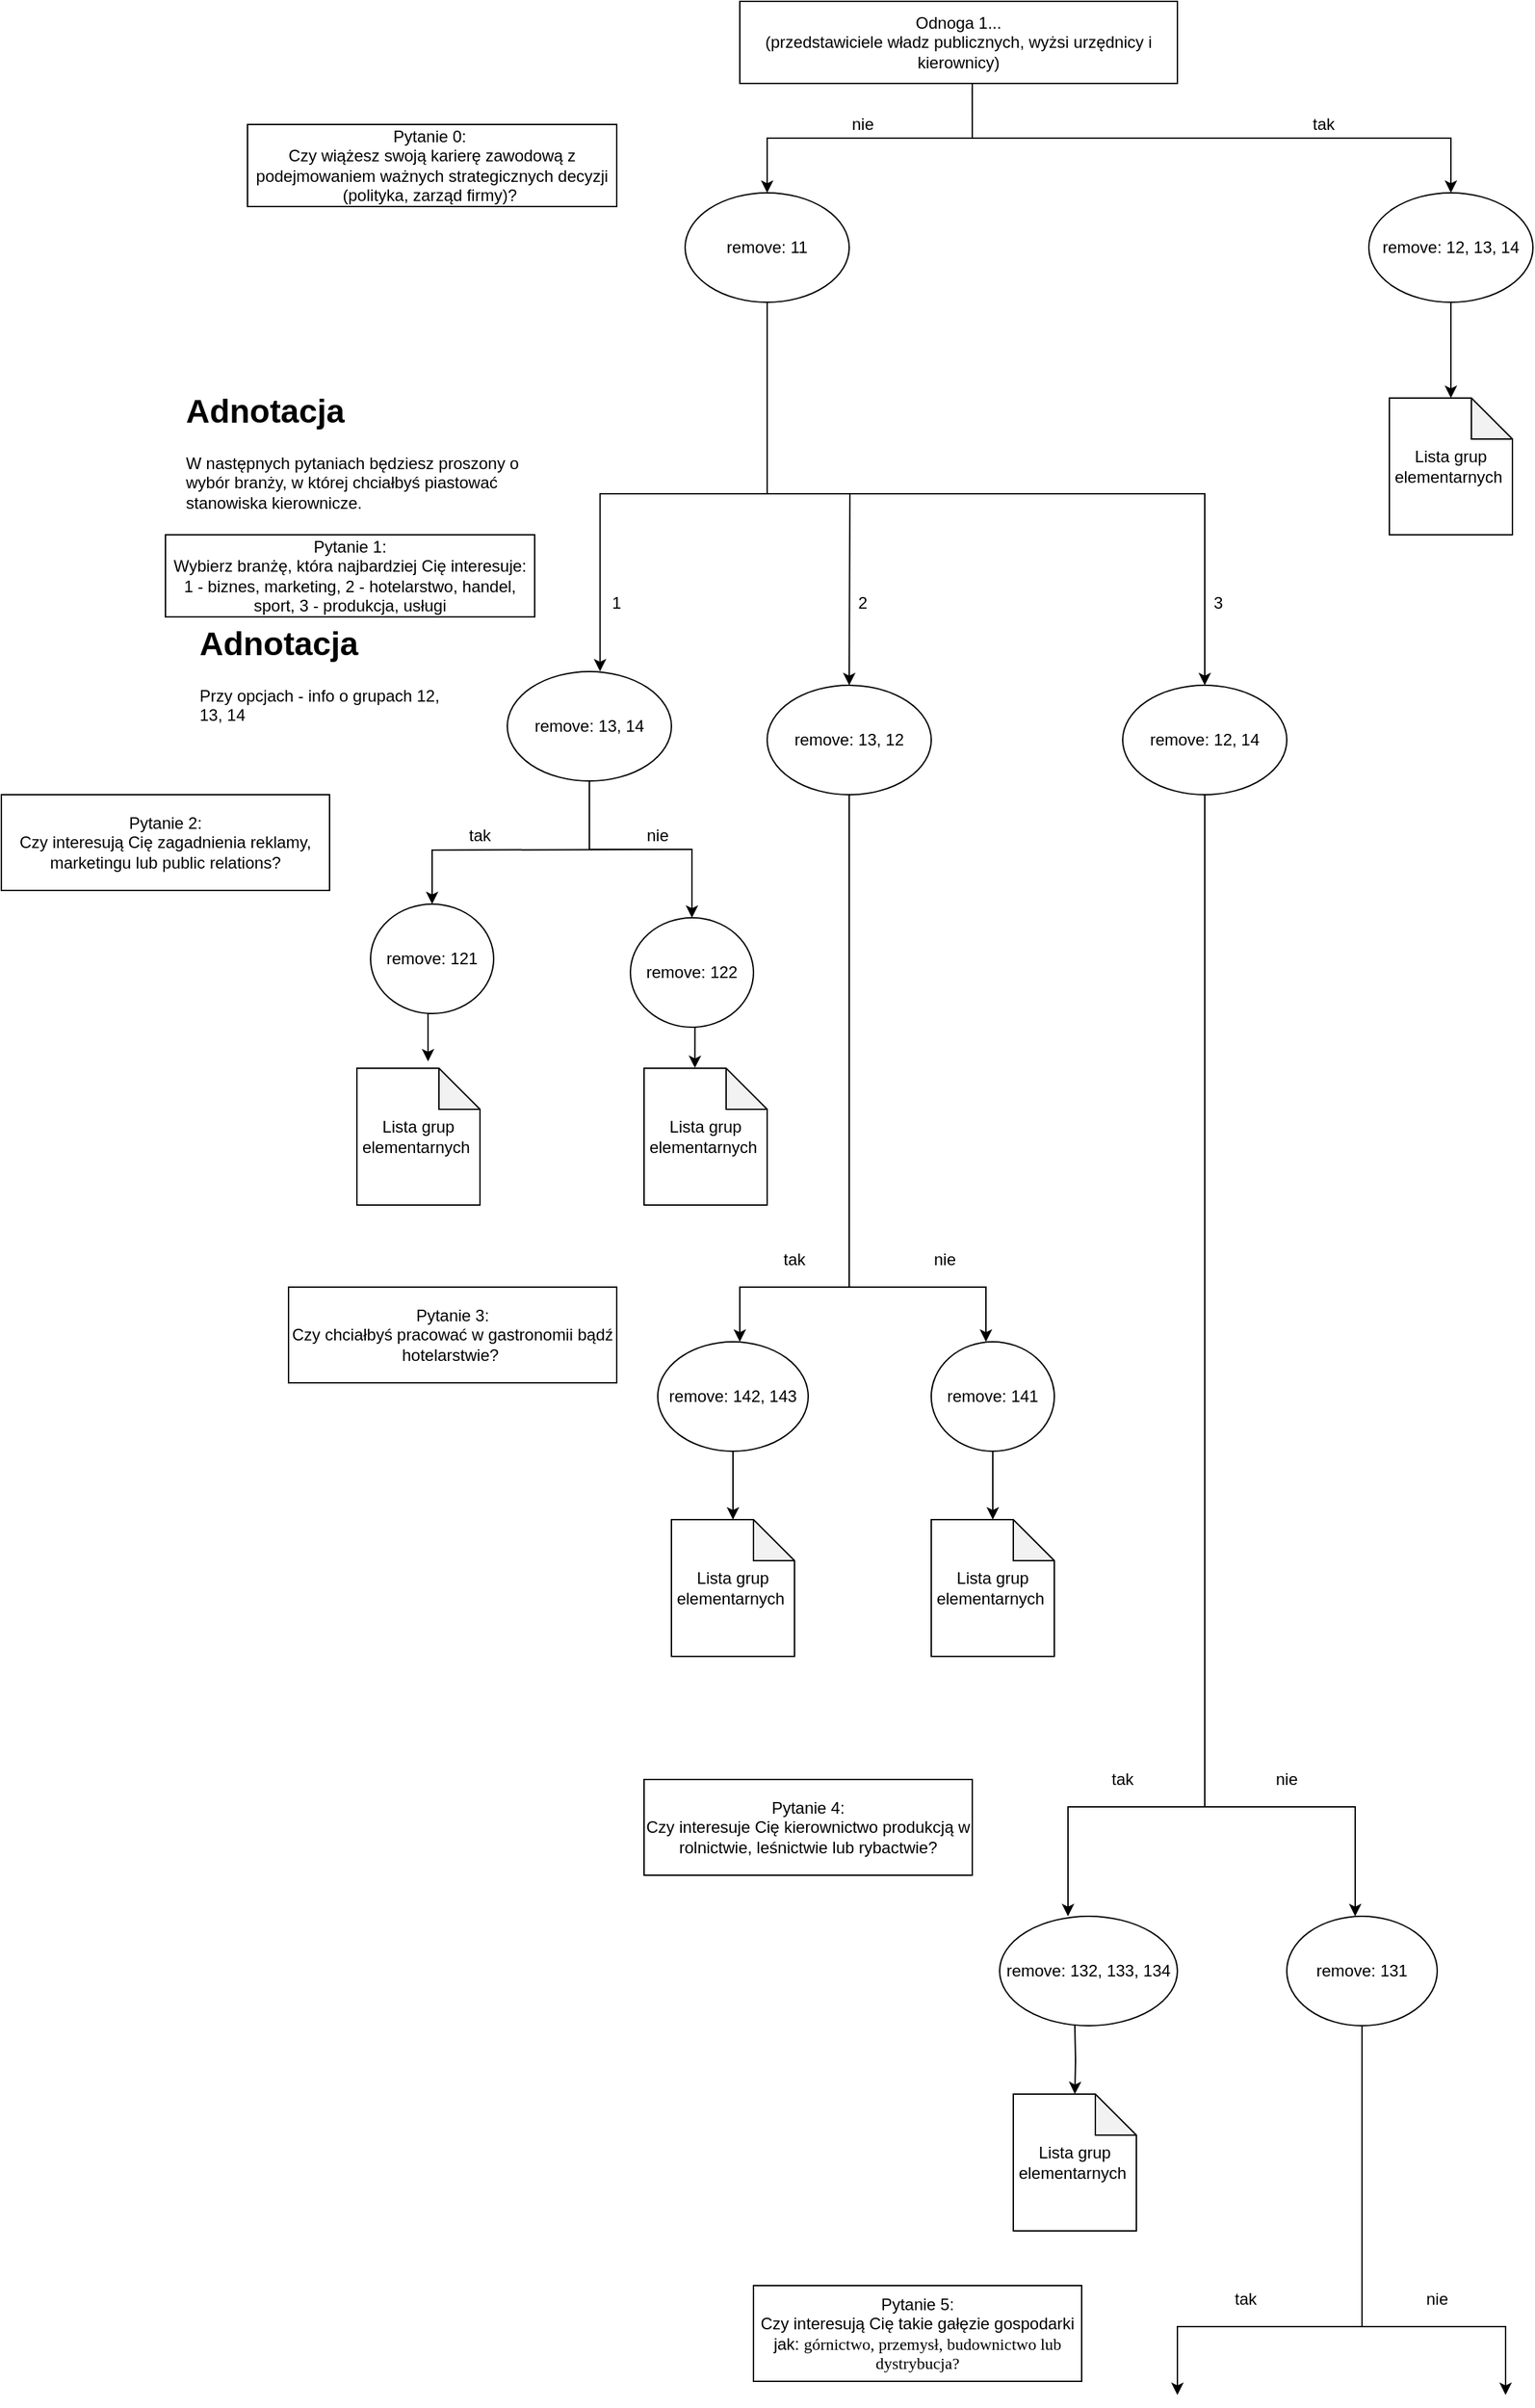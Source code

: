<mxfile version="13.10.4" type="github">
  <diagram id="5uM9XUodchVWy86l6dnS" name="Page-1">
    <mxGraphModel dx="2310" dy="783" grid="1" gridSize="10" guides="1" tooltips="1" connect="1" arrows="1" fold="1" page="1" pageScale="1" pageWidth="827" pageHeight="1169" math="0" shadow="0">
      <root>
        <mxCell id="0" />
        <mxCell id="1" parent="0" />
        <mxCell id="pN9J62DILKApvvg1MB21-1" value="Odnoga 1...&lt;br&gt;(przedstawiciele władz publicznych, wyżsi urzędnicy i kierownicy)" style="rounded=0;whiteSpace=wrap;html=1;" parent="1" vertex="1">
          <mxGeometry x="380" y="20" width="320" height="60" as="geometry" />
        </mxCell>
        <mxCell id="pN9J62DILKApvvg1MB21-2" value="Pytanie 0:&amp;nbsp;&lt;br&gt;Czy wiążesz swoją karierę zawodową z podejmowaniem ważnych strategicznych decyzji (polityka, zarząd firmy)?&amp;nbsp;" style="rounded=0;whiteSpace=wrap;html=1;" parent="1" vertex="1">
          <mxGeometry x="20" y="110" width="270" height="60" as="geometry" />
        </mxCell>
        <mxCell id="pN9J62DILKApvvg1MB21-8" value="" style="endArrow=classic;html=1;exitX=0.531;exitY=1.063;exitDx=0;exitDy=0;rounded=0;exitPerimeter=0;" parent="1" source="pN9J62DILKApvvg1MB21-1" edge="1">
          <mxGeometry width="50" height="50" relative="1" as="geometry">
            <mxPoint x="530" y="130" as="sourcePoint" />
            <mxPoint x="400" y="160" as="targetPoint" />
            <Array as="points">
              <mxPoint x="550" y="120" />
              <mxPoint x="400" y="120" />
            </Array>
          </mxGeometry>
        </mxCell>
        <mxCell id="pN9J62DILKApvvg1MB21-10" value="" style="endArrow=classic;html=1;rounded=0;entryX=0.5;entryY=0;entryDx=0;entryDy=0;" parent="1" edge="1" target="JiiDd-c7EXxBYxir_EYN-1">
          <mxGeometry width="50" height="50" relative="1" as="geometry">
            <mxPoint x="550" y="80" as="sourcePoint" />
            <mxPoint x="690" y="160" as="targetPoint" />
            <Array as="points">
              <mxPoint x="550" y="120" />
              <mxPoint x="690" y="120" />
              <mxPoint x="900" y="120" />
            </Array>
          </mxGeometry>
        </mxCell>
        <mxCell id="pN9J62DILKApvvg1MB21-11" value="nie" style="text;html=1;strokeColor=none;fillColor=none;align=center;verticalAlign=middle;whiteSpace=wrap;rounded=0;" parent="1" vertex="1">
          <mxGeometry x="450" y="100" width="40" height="20" as="geometry" />
        </mxCell>
        <mxCell id="pN9J62DILKApvvg1MB21-12" value="tak" style="text;html=1;strokeColor=none;fillColor=none;align=center;verticalAlign=middle;whiteSpace=wrap;rounded=0;" parent="1" vertex="1">
          <mxGeometry x="787" y="100" width="40" height="20" as="geometry" />
        </mxCell>
        <mxCell id="JiiDd-c7EXxBYxir_EYN-13" style="edgeStyle=orthogonalEdgeStyle;rounded=0;orthogonalLoop=1;jettySize=auto;html=1;exitX=0.5;exitY=1;exitDx=0;exitDy=0;entryX=0.5;entryY=0;entryDx=0;entryDy=0;entryPerimeter=0;" parent="1" source="JiiDd-c7EXxBYxir_EYN-1" edge="1" target="JiiDd-c7EXxBYxir_EYN-14">
          <mxGeometry relative="1" as="geometry">
            <mxPoint x="690" y="300" as="targetPoint" />
          </mxGeometry>
        </mxCell>
        <mxCell id="JiiDd-c7EXxBYxir_EYN-1" value="remove: 12, 13, 14" style="ellipse;whiteSpace=wrap;html=1;" parent="1" vertex="1">
          <mxGeometry x="840" y="160" width="120" height="80" as="geometry" />
        </mxCell>
        <mxCell id="JiiDd-c7EXxBYxir_EYN-19" style="edgeStyle=orthogonalEdgeStyle;rounded=0;orthogonalLoop=1;jettySize=auto;html=1;entryX=0.565;entryY=-0.002;entryDx=0;entryDy=0;entryPerimeter=0;" parent="1" source="JiiDd-c7EXxBYxir_EYN-4" edge="1" target="JiiDd-c7EXxBYxir_EYN-29">
          <mxGeometry relative="1" as="geometry">
            <mxPoint x="340" y="520" as="targetPoint" />
            <Array as="points">
              <mxPoint x="400" y="380" />
              <mxPoint x="278" y="380" />
            </Array>
          </mxGeometry>
        </mxCell>
        <mxCell id="JiiDd-c7EXxBYxir_EYN-20" style="edgeStyle=orthogonalEdgeStyle;rounded=0;orthogonalLoop=1;jettySize=auto;html=1;exitX=0.5;exitY=1;exitDx=0;exitDy=0;" parent="1" source="JiiDd-c7EXxBYxir_EYN-4" edge="1">
          <mxGeometry relative="1" as="geometry">
            <mxPoint x="460" y="520" as="targetPoint" />
          </mxGeometry>
        </mxCell>
        <mxCell id="JiiDd-c7EXxBYxir_EYN-21" style="edgeStyle=orthogonalEdgeStyle;rounded=0;orthogonalLoop=1;jettySize=auto;html=1;entryX=0.5;entryY=0;entryDx=0;entryDy=0;" parent="1" source="JiiDd-c7EXxBYxir_EYN-4" edge="1" target="JiiDd-c7EXxBYxir_EYN-31">
          <mxGeometry relative="1" as="geometry">
            <mxPoint x="580" y="520" as="targetPoint" />
            <Array as="points">
              <mxPoint x="400" y="380" />
              <mxPoint x="720" y="380" />
              <mxPoint x="720" y="520" />
            </Array>
          </mxGeometry>
        </mxCell>
        <mxCell id="JiiDd-c7EXxBYxir_EYN-4" value="remove: 11" style="ellipse;whiteSpace=wrap;html=1;" parent="1" vertex="1">
          <mxGeometry x="340" y="160" width="120" height="80" as="geometry" />
        </mxCell>
        <mxCell id="JiiDd-c7EXxBYxir_EYN-14" value="Lista grup elementarnych&amp;nbsp;" style="shape=note;whiteSpace=wrap;html=1;backgroundOutline=1;darkOpacity=0.05;" parent="1" vertex="1">
          <mxGeometry x="855" y="310" width="90" height="100" as="geometry" />
        </mxCell>
        <mxCell id="JiiDd-c7EXxBYxir_EYN-15" value="Pytanie 1:&lt;br&gt;Wybierz branżę, która najbardziej Cię interesuje:&lt;br&gt;1 - biznes, marketing, 2 - hotelarstwo, handel, sport, 3 - produkcja, usługi" style="rounded=0;whiteSpace=wrap;html=1;" parent="1" vertex="1">
          <mxGeometry x="-40" y="410" width="270" height="60" as="geometry" />
        </mxCell>
        <mxCell id="JiiDd-c7EXxBYxir_EYN-17" value="&lt;h1&gt;Adnotacja&amp;nbsp;&lt;/h1&gt;&lt;p&gt;W następnych pytaniach będziesz proszony o wybór branży, w której chciałbyś piastować stanowiska kierownicze.&amp;nbsp;&lt;/p&gt;" style="text;html=1;strokeColor=none;fillColor=none;spacing=5;spacingTop=-20;whiteSpace=wrap;overflow=hidden;rounded=0;" parent="1" vertex="1">
          <mxGeometry x="-30" y="300" width="270" height="120" as="geometry" />
        </mxCell>
        <mxCell id="JiiDd-c7EXxBYxir_EYN-22" value="1" style="text;html=1;strokeColor=none;fillColor=none;align=center;verticalAlign=middle;whiteSpace=wrap;rounded=0;" parent="1" vertex="1">
          <mxGeometry x="280" y="450" width="20" height="20" as="geometry" />
        </mxCell>
        <mxCell id="JiiDd-c7EXxBYxir_EYN-23" value="2" style="text;html=1;strokeColor=none;fillColor=none;align=center;verticalAlign=middle;whiteSpace=wrap;rounded=0;" parent="1" vertex="1">
          <mxGeometry x="460" y="450" width="20" height="20" as="geometry" />
        </mxCell>
        <mxCell id="JiiDd-c7EXxBYxir_EYN-24" value="3" style="text;html=1;strokeColor=none;fillColor=none;align=center;verticalAlign=middle;whiteSpace=wrap;rounded=0;" parent="1" vertex="1">
          <mxGeometry x="720" y="450" width="20" height="20" as="geometry" />
        </mxCell>
        <mxCell id="JiiDd-c7EXxBYxir_EYN-28" value="&lt;h1&gt;Adnotacja&lt;/h1&gt;&lt;p&gt;Przy opcjach - info o grupach 12, 13, 14&lt;/p&gt;&lt;p&gt;&lt;br&gt;&lt;/p&gt;" style="text;html=1;strokeColor=none;fillColor=none;spacing=5;spacingTop=-20;whiteSpace=wrap;overflow=hidden;rounded=0;" parent="1" vertex="1">
          <mxGeometry x="-20" y="470" width="190" height="90" as="geometry" />
        </mxCell>
        <mxCell id="JiiDd-c7EXxBYxir_EYN-33" style="edgeStyle=orthogonalEdgeStyle;rounded=0;orthogonalLoop=1;jettySize=auto;html=1;entryX=0.5;entryY=0;entryDx=0;entryDy=0;" parent="1" edge="1" target="JiiDd-c7EXxBYxir_EYN-37">
          <mxGeometry relative="1" as="geometry">
            <mxPoint x="190" y="680" as="targetPoint" />
            <mxPoint x="330" y="640" as="sourcePoint" />
          </mxGeometry>
        </mxCell>
        <mxCell id="JiiDd-c7EXxBYxir_EYN-34" style="edgeStyle=orthogonalEdgeStyle;rounded=0;orthogonalLoop=1;jettySize=auto;html=1;exitX=0.5;exitY=1;exitDx=0;exitDy=0;entryX=0.5;entryY=0;entryDx=0;entryDy=0;" parent="1" source="JiiDd-c7EXxBYxir_EYN-29" edge="1" target="JiiDd-c7EXxBYxir_EYN-39">
          <mxGeometry relative="1" as="geometry">
            <mxPoint x="400" y="680" as="targetPoint" />
            <Array as="points">
              <mxPoint x="270" y="640" />
              <mxPoint x="345" y="640" />
            </Array>
          </mxGeometry>
        </mxCell>
        <mxCell id="JiiDd-c7EXxBYxir_EYN-29" value="remove: 13, 14" style="ellipse;whiteSpace=wrap;html=1;" parent="1" vertex="1">
          <mxGeometry x="210" y="510" width="120" height="80" as="geometry" />
        </mxCell>
        <mxCell id="JiiDd-c7EXxBYxir_EYN-45" style="edgeStyle=orthogonalEdgeStyle;rounded=0;orthogonalLoop=1;jettySize=auto;html=1;exitX=0.5;exitY=1;exitDx=0;exitDy=0;" parent="1" source="JiiDd-c7EXxBYxir_EYN-30" edge="1">
          <mxGeometry relative="1" as="geometry">
            <mxPoint x="380" y="1000" as="targetPoint" />
            <Array as="points">
              <mxPoint x="460" y="960" />
              <mxPoint x="380" y="960" />
              <mxPoint x="380" y="1000" />
            </Array>
          </mxGeometry>
        </mxCell>
        <mxCell id="F59zc4uEHcYendwUdtqj-5" style="edgeStyle=orthogonalEdgeStyle;rounded=0;orthogonalLoop=1;jettySize=auto;html=1;" edge="1" parent="1" source="JiiDd-c7EXxBYxir_EYN-30">
          <mxGeometry relative="1" as="geometry">
            <mxPoint x="560" y="1000" as="targetPoint" />
            <Array as="points">
              <mxPoint x="460" y="960" />
              <mxPoint x="560" y="960" />
              <mxPoint x="560" y="1000" />
            </Array>
          </mxGeometry>
        </mxCell>
        <mxCell id="JiiDd-c7EXxBYxir_EYN-30" value="remove: 13, 12" style="ellipse;whiteSpace=wrap;html=1;" parent="1" vertex="1">
          <mxGeometry x="400" y="520" width="120" height="80" as="geometry" />
        </mxCell>
        <mxCell id="F59zc4uEHcYendwUdtqj-17" style="edgeStyle=orthogonalEdgeStyle;rounded=0;orthogonalLoop=1;jettySize=auto;html=1;exitX=0.5;exitY=1;exitDx=0;exitDy=0;" edge="1" parent="1" source="JiiDd-c7EXxBYxir_EYN-31">
          <mxGeometry relative="1" as="geometry">
            <mxPoint x="620" y="1420" as="targetPoint" />
            <Array as="points">
              <mxPoint x="720" y="1340" />
              <mxPoint x="620" y="1340" />
            </Array>
          </mxGeometry>
        </mxCell>
        <mxCell id="F59zc4uEHcYendwUdtqj-18" style="edgeStyle=orthogonalEdgeStyle;rounded=0;orthogonalLoop=1;jettySize=auto;html=1;" edge="1" parent="1" source="JiiDd-c7EXxBYxir_EYN-31">
          <mxGeometry relative="1" as="geometry">
            <mxPoint x="830" y="1420" as="targetPoint" />
            <Array as="points">
              <mxPoint x="720" y="1340" />
              <mxPoint x="830" y="1340" />
            </Array>
          </mxGeometry>
        </mxCell>
        <mxCell id="JiiDd-c7EXxBYxir_EYN-31" value="remove: 12, 14" style="ellipse;whiteSpace=wrap;html=1;" parent="1" vertex="1">
          <mxGeometry x="660" y="520" width="120" height="80" as="geometry" />
        </mxCell>
        <mxCell id="JiiDd-c7EXxBYxir_EYN-32" value="Pytanie 2:&lt;br&gt;Czy interesują Cię zagadnienia reklamy, marketingu lub public relations?" style="rounded=0;whiteSpace=wrap;html=1;" parent="1" vertex="1">
          <mxGeometry x="-160" y="600" width="240" height="70" as="geometry" />
        </mxCell>
        <mxCell id="JiiDd-c7EXxBYxir_EYN-35" value="tak" style="text;html=1;strokeColor=none;fillColor=none;align=center;verticalAlign=middle;whiteSpace=wrap;rounded=0;" parent="1" vertex="1">
          <mxGeometry x="170" y="620" width="40" height="20" as="geometry" />
        </mxCell>
        <mxCell id="JiiDd-c7EXxBYxir_EYN-36" value="nie" style="text;html=1;strokeColor=none;fillColor=none;align=center;verticalAlign=middle;whiteSpace=wrap;rounded=0;" parent="1" vertex="1">
          <mxGeometry x="300" y="620" width="40" height="20" as="geometry" />
        </mxCell>
        <mxCell id="JiiDd-c7EXxBYxir_EYN-42" style="edgeStyle=orthogonalEdgeStyle;rounded=0;orthogonalLoop=1;jettySize=auto;html=1;exitX=0.5;exitY=1;exitDx=0;exitDy=0;entryX=0.578;entryY=-0.05;entryDx=0;entryDy=0;entryPerimeter=0;" parent="1" source="JiiDd-c7EXxBYxir_EYN-37" target="JiiDd-c7EXxBYxir_EYN-40" edge="1">
          <mxGeometry relative="1" as="geometry" />
        </mxCell>
        <mxCell id="JiiDd-c7EXxBYxir_EYN-37" value="remove: 121" style="ellipse;whiteSpace=wrap;html=1;" parent="1" vertex="1">
          <mxGeometry x="110" y="680" width="90" height="80" as="geometry" />
        </mxCell>
        <mxCell id="JiiDd-c7EXxBYxir_EYN-44" style="edgeStyle=orthogonalEdgeStyle;rounded=0;orthogonalLoop=1;jettySize=auto;html=1;exitX=0.5;exitY=1;exitDx=0;exitDy=0;entryX=0.413;entryY=-0.002;entryDx=0;entryDy=0;entryPerimeter=0;" parent="1" source="JiiDd-c7EXxBYxir_EYN-39" target="JiiDd-c7EXxBYxir_EYN-41" edge="1">
          <mxGeometry relative="1" as="geometry" />
        </mxCell>
        <mxCell id="JiiDd-c7EXxBYxir_EYN-39" value="remove: 122" style="ellipse;whiteSpace=wrap;html=1;" parent="1" vertex="1">
          <mxGeometry x="300" y="690" width="90" height="80" as="geometry" />
        </mxCell>
        <mxCell id="JiiDd-c7EXxBYxir_EYN-40" value="Lista grup elementarnych&amp;nbsp;" style="shape=note;whiteSpace=wrap;html=1;backgroundOutline=1;darkOpacity=0.05;" parent="1" vertex="1">
          <mxGeometry x="100" y="800" width="90" height="100" as="geometry" />
        </mxCell>
        <mxCell id="JiiDd-c7EXxBYxir_EYN-41" value="Lista grup elementarnych&amp;nbsp;" style="shape=note;whiteSpace=wrap;html=1;backgroundOutline=1;darkOpacity=0.05;" parent="1" vertex="1">
          <mxGeometry x="310" y="800" width="90" height="100" as="geometry" />
        </mxCell>
        <mxCell id="JiiDd-c7EXxBYxir_EYN-46" value="Pytanie 3:&lt;br&gt;Czy chciałbyś pracować w gastronomii bądź hotelarstwie?&amp;nbsp;" style="rounded=0;whiteSpace=wrap;html=1;" parent="1" vertex="1">
          <mxGeometry x="50" y="960" width="240" height="70" as="geometry" />
        </mxCell>
        <mxCell id="F59zc4uEHcYendwUdtqj-13" style="edgeStyle=orthogonalEdgeStyle;rounded=0;orthogonalLoop=1;jettySize=auto;html=1;exitX=0.5;exitY=1;exitDx=0;exitDy=0;entryX=0.5;entryY=0;entryDx=0;entryDy=0;entryPerimeter=0;" edge="1" parent="1" source="F59zc4uEHcYendwUdtqj-6" target="F59zc4uEHcYendwUdtqj-11">
          <mxGeometry relative="1" as="geometry" />
        </mxCell>
        <mxCell id="F59zc4uEHcYendwUdtqj-6" value="remove: 142, 143" style="ellipse;whiteSpace=wrap;html=1;" vertex="1" parent="1">
          <mxGeometry x="320" y="1000" width="110" height="80" as="geometry" />
        </mxCell>
        <mxCell id="F59zc4uEHcYendwUdtqj-16" style="edgeStyle=orthogonalEdgeStyle;rounded=0;orthogonalLoop=1;jettySize=auto;html=1;exitX=0.5;exitY=1;exitDx=0;exitDy=0;entryX=0.5;entryY=0;entryDx=0;entryDy=0;entryPerimeter=0;" edge="1" parent="1" source="F59zc4uEHcYendwUdtqj-7" target="F59zc4uEHcYendwUdtqj-14">
          <mxGeometry relative="1" as="geometry" />
        </mxCell>
        <mxCell id="F59zc4uEHcYendwUdtqj-7" value="remove: 141" style="ellipse;whiteSpace=wrap;html=1;" vertex="1" parent="1">
          <mxGeometry x="520" y="1000" width="90" height="80" as="geometry" />
        </mxCell>
        <mxCell id="F59zc4uEHcYendwUdtqj-8" value="tak" style="text;html=1;strokeColor=none;fillColor=none;align=center;verticalAlign=middle;whiteSpace=wrap;rounded=0;" vertex="1" parent="1">
          <mxGeometry x="400" y="930" width="40" height="20" as="geometry" />
        </mxCell>
        <mxCell id="F59zc4uEHcYendwUdtqj-9" value="nie" style="text;html=1;strokeColor=none;fillColor=none;align=center;verticalAlign=middle;whiteSpace=wrap;rounded=0;" vertex="1" parent="1">
          <mxGeometry x="510" y="930" width="40" height="20" as="geometry" />
        </mxCell>
        <mxCell id="F59zc4uEHcYendwUdtqj-11" value="Lista grup elementarnych&amp;nbsp;" style="shape=note;whiteSpace=wrap;html=1;backgroundOutline=1;darkOpacity=0.05;" vertex="1" parent="1">
          <mxGeometry x="330" y="1130" width="90" height="100" as="geometry" />
        </mxCell>
        <mxCell id="F59zc4uEHcYendwUdtqj-14" value="Lista grup elementarnych&amp;nbsp;" style="shape=note;whiteSpace=wrap;html=1;backgroundOutline=1;darkOpacity=0.05;" vertex="1" parent="1">
          <mxGeometry x="520" y="1130" width="90" height="100" as="geometry" />
        </mxCell>
        <mxCell id="F59zc4uEHcYendwUdtqj-19" value="Pytanie 4:&lt;br&gt;Czy interesuje Cię kierownictwo produkcją w rolnictwie, leśnictwie lub rybactwie?" style="rounded=0;whiteSpace=wrap;html=1;" vertex="1" parent="1">
          <mxGeometry x="310" y="1320" width="240" height="70" as="geometry" />
        </mxCell>
        <mxCell id="F59zc4uEHcYendwUdtqj-20" value="tak" style="text;html=1;strokeColor=none;fillColor=none;align=center;verticalAlign=middle;whiteSpace=wrap;rounded=0;" vertex="1" parent="1">
          <mxGeometry x="640" y="1310" width="40" height="20" as="geometry" />
        </mxCell>
        <mxCell id="F59zc4uEHcYendwUdtqj-21" value="nie" style="text;html=1;strokeColor=none;fillColor=none;align=center;verticalAlign=middle;whiteSpace=wrap;rounded=0;" vertex="1" parent="1">
          <mxGeometry x="760" y="1310" width="40" height="20" as="geometry" />
        </mxCell>
        <mxCell id="F59zc4uEHcYendwUdtqj-22" value="remove: 132, 133, 134" style="ellipse;whiteSpace=wrap;html=1;" vertex="1" parent="1">
          <mxGeometry x="570" y="1420" width="130" height="80" as="geometry" />
        </mxCell>
        <mxCell id="F59zc4uEHcYendwUdtqj-26" style="edgeStyle=orthogonalEdgeStyle;rounded=0;orthogonalLoop=1;jettySize=auto;html=1;" edge="1" parent="1" source="F59zc4uEHcYendwUdtqj-23">
          <mxGeometry relative="1" as="geometry">
            <mxPoint x="700" y="1770" as="targetPoint" />
            <Array as="points">
              <mxPoint x="835" y="1720" />
              <mxPoint x="700" y="1720" />
            </Array>
          </mxGeometry>
        </mxCell>
        <mxCell id="F59zc4uEHcYendwUdtqj-27" style="edgeStyle=orthogonalEdgeStyle;rounded=0;orthogonalLoop=1;jettySize=auto;html=1;" edge="1" parent="1" source="F59zc4uEHcYendwUdtqj-23">
          <mxGeometry relative="1" as="geometry">
            <mxPoint x="940" y="1770" as="targetPoint" />
            <Array as="points">
              <mxPoint x="835" y="1720" />
              <mxPoint x="940" y="1720" />
            </Array>
          </mxGeometry>
        </mxCell>
        <mxCell id="F59zc4uEHcYendwUdtqj-23" value="remove: 131" style="ellipse;whiteSpace=wrap;html=1;" vertex="1" parent="1">
          <mxGeometry x="780" y="1420" width="110" height="80" as="geometry" />
        </mxCell>
        <mxCell id="F59zc4uEHcYendwUdtqj-24" style="edgeStyle=orthogonalEdgeStyle;rounded=0;orthogonalLoop=1;jettySize=auto;html=1;exitX=0.5;exitY=1;exitDx=0;exitDy=0;entryX=0.5;entryY=0;entryDx=0;entryDy=0;entryPerimeter=0;" edge="1" parent="1" target="F59zc4uEHcYendwUdtqj-25">
          <mxGeometry relative="1" as="geometry">
            <mxPoint x="625" y="1500" as="sourcePoint" />
          </mxGeometry>
        </mxCell>
        <mxCell id="F59zc4uEHcYendwUdtqj-25" value="Lista grup elementarnych&amp;nbsp;" style="shape=note;whiteSpace=wrap;html=1;backgroundOutline=1;darkOpacity=0.05;" vertex="1" parent="1">
          <mxGeometry x="580" y="1550" width="90" height="100" as="geometry" />
        </mxCell>
        <mxCell id="F59zc4uEHcYendwUdtqj-28" value="Pytanie 5:&lt;br&gt;Czy interesują Cię takie gałęzie gospodarki jak:&amp;nbsp;&lt;span style=&quot;font-family: &amp;#34;verdana&amp;#34; ; text-align: left&quot;&gt;górnictwo, przemysł, budownictwo lub dystrybucja?&lt;/span&gt;" style="rounded=0;whiteSpace=wrap;html=1;" vertex="1" parent="1">
          <mxGeometry x="390" y="1690" width="240" height="70" as="geometry" />
        </mxCell>
        <mxCell id="F59zc4uEHcYendwUdtqj-29" value="tak" style="text;html=1;strokeColor=none;fillColor=none;align=center;verticalAlign=middle;whiteSpace=wrap;rounded=0;" vertex="1" parent="1">
          <mxGeometry x="730" y="1690" width="40" height="20" as="geometry" />
        </mxCell>
        <mxCell id="F59zc4uEHcYendwUdtqj-30" value="nie" style="text;html=1;strokeColor=none;fillColor=none;align=center;verticalAlign=middle;whiteSpace=wrap;rounded=0;" vertex="1" parent="1">
          <mxGeometry x="870" y="1690" width="40" height="20" as="geometry" />
        </mxCell>
      </root>
    </mxGraphModel>
  </diagram>
</mxfile>
